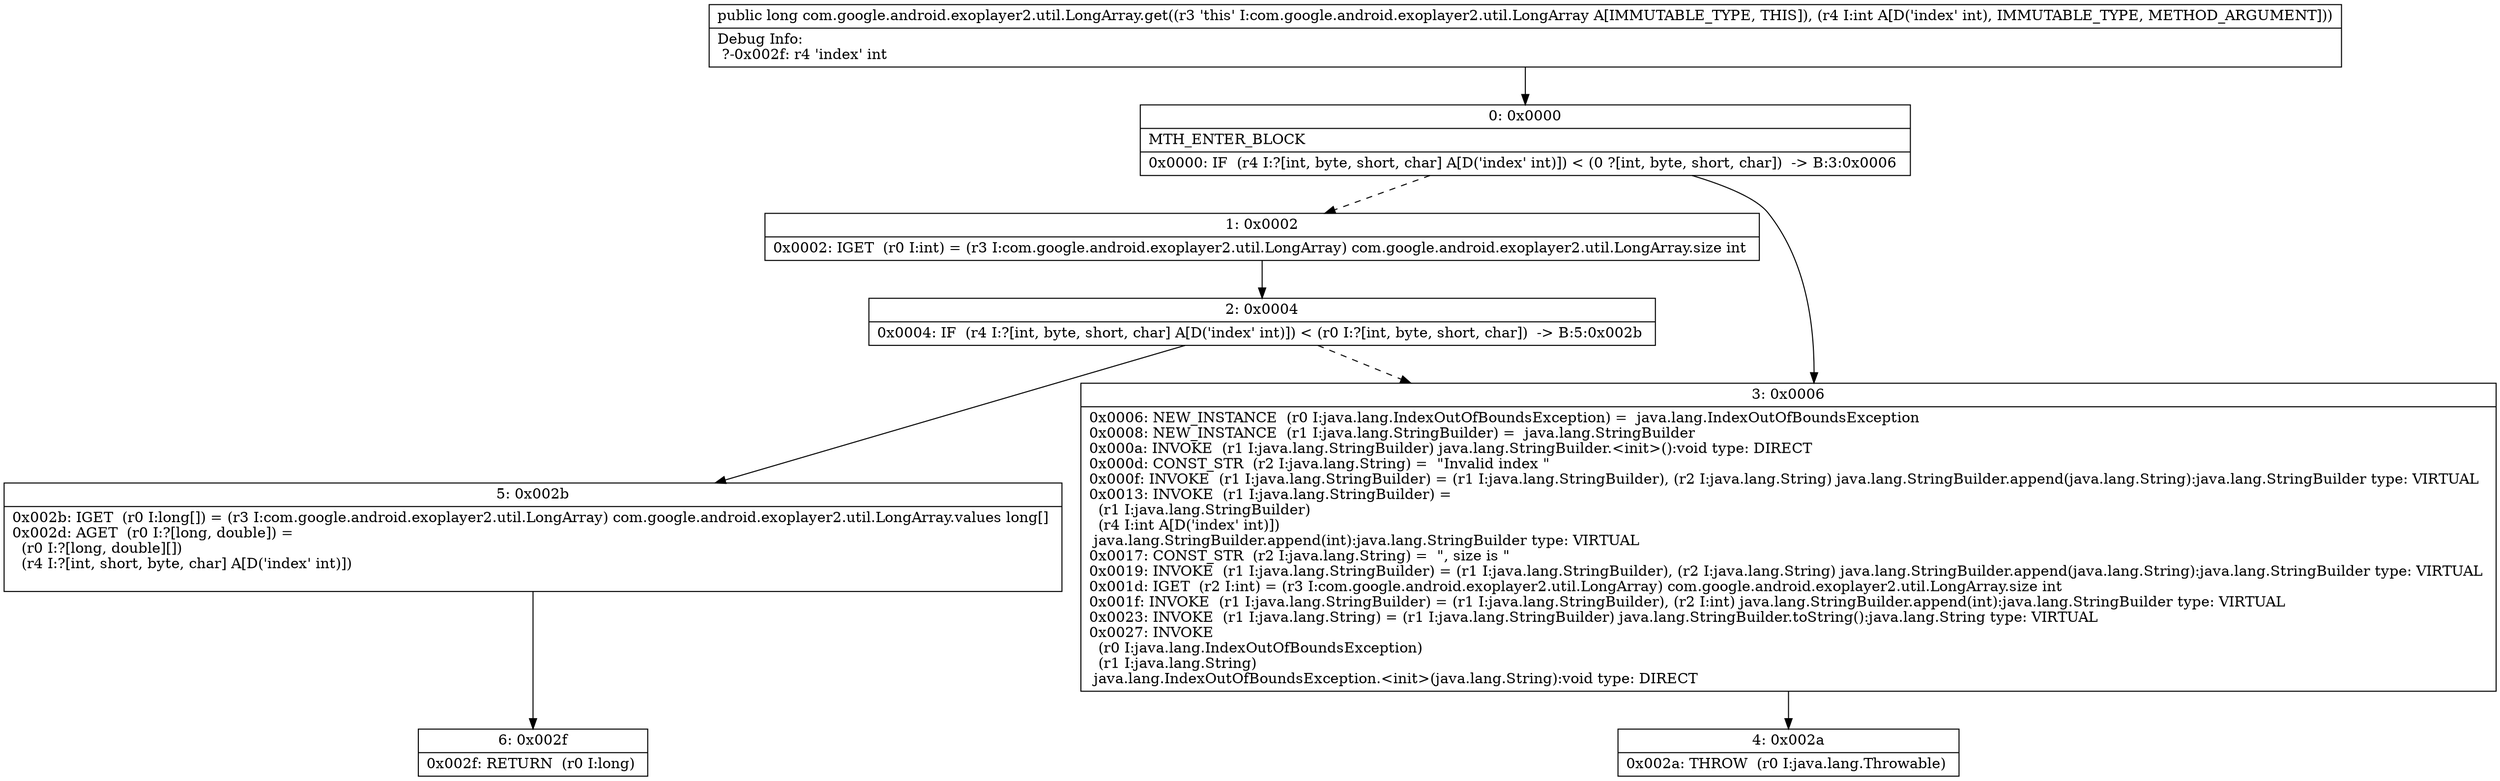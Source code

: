 digraph "CFG forcom.google.android.exoplayer2.util.LongArray.get(I)J" {
Node_0 [shape=record,label="{0\:\ 0x0000|MTH_ENTER_BLOCK\l|0x0000: IF  (r4 I:?[int, byte, short, char] A[D('index' int)]) \< (0 ?[int, byte, short, char])  \-\> B:3:0x0006 \l}"];
Node_1 [shape=record,label="{1\:\ 0x0002|0x0002: IGET  (r0 I:int) = (r3 I:com.google.android.exoplayer2.util.LongArray) com.google.android.exoplayer2.util.LongArray.size int \l}"];
Node_2 [shape=record,label="{2\:\ 0x0004|0x0004: IF  (r4 I:?[int, byte, short, char] A[D('index' int)]) \< (r0 I:?[int, byte, short, char])  \-\> B:5:0x002b \l}"];
Node_3 [shape=record,label="{3\:\ 0x0006|0x0006: NEW_INSTANCE  (r0 I:java.lang.IndexOutOfBoundsException) =  java.lang.IndexOutOfBoundsException \l0x0008: NEW_INSTANCE  (r1 I:java.lang.StringBuilder) =  java.lang.StringBuilder \l0x000a: INVOKE  (r1 I:java.lang.StringBuilder) java.lang.StringBuilder.\<init\>():void type: DIRECT \l0x000d: CONST_STR  (r2 I:java.lang.String) =  \"Invalid index \" \l0x000f: INVOKE  (r1 I:java.lang.StringBuilder) = (r1 I:java.lang.StringBuilder), (r2 I:java.lang.String) java.lang.StringBuilder.append(java.lang.String):java.lang.StringBuilder type: VIRTUAL \l0x0013: INVOKE  (r1 I:java.lang.StringBuilder) = \l  (r1 I:java.lang.StringBuilder)\l  (r4 I:int A[D('index' int)])\l java.lang.StringBuilder.append(int):java.lang.StringBuilder type: VIRTUAL \l0x0017: CONST_STR  (r2 I:java.lang.String) =  \", size is \" \l0x0019: INVOKE  (r1 I:java.lang.StringBuilder) = (r1 I:java.lang.StringBuilder), (r2 I:java.lang.String) java.lang.StringBuilder.append(java.lang.String):java.lang.StringBuilder type: VIRTUAL \l0x001d: IGET  (r2 I:int) = (r3 I:com.google.android.exoplayer2.util.LongArray) com.google.android.exoplayer2.util.LongArray.size int \l0x001f: INVOKE  (r1 I:java.lang.StringBuilder) = (r1 I:java.lang.StringBuilder), (r2 I:int) java.lang.StringBuilder.append(int):java.lang.StringBuilder type: VIRTUAL \l0x0023: INVOKE  (r1 I:java.lang.String) = (r1 I:java.lang.StringBuilder) java.lang.StringBuilder.toString():java.lang.String type: VIRTUAL \l0x0027: INVOKE  \l  (r0 I:java.lang.IndexOutOfBoundsException)\l  (r1 I:java.lang.String)\l java.lang.IndexOutOfBoundsException.\<init\>(java.lang.String):void type: DIRECT \l}"];
Node_4 [shape=record,label="{4\:\ 0x002a|0x002a: THROW  (r0 I:java.lang.Throwable) \l}"];
Node_5 [shape=record,label="{5\:\ 0x002b|0x002b: IGET  (r0 I:long[]) = (r3 I:com.google.android.exoplayer2.util.LongArray) com.google.android.exoplayer2.util.LongArray.values long[] \l0x002d: AGET  (r0 I:?[long, double]) = \l  (r0 I:?[long, double][])\l  (r4 I:?[int, short, byte, char] A[D('index' int)])\l \l}"];
Node_6 [shape=record,label="{6\:\ 0x002f|0x002f: RETURN  (r0 I:long) \l}"];
MethodNode[shape=record,label="{public long com.google.android.exoplayer2.util.LongArray.get((r3 'this' I:com.google.android.exoplayer2.util.LongArray A[IMMUTABLE_TYPE, THIS]), (r4 I:int A[D('index' int), IMMUTABLE_TYPE, METHOD_ARGUMENT]))  | Debug Info:\l  ?\-0x002f: r4 'index' int\l}"];
MethodNode -> Node_0;
Node_0 -> Node_1[style=dashed];
Node_0 -> Node_3;
Node_1 -> Node_2;
Node_2 -> Node_3[style=dashed];
Node_2 -> Node_5;
Node_3 -> Node_4;
Node_5 -> Node_6;
}

